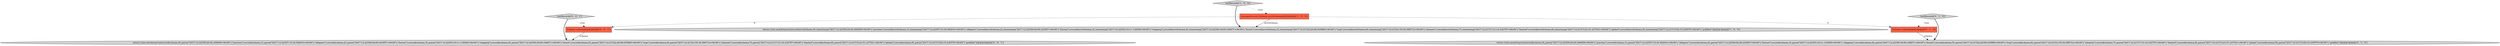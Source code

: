 digraph {
0 [style = filled, label = "testRecords['1', '0', '0']", fillcolor = lightgray, shape = diamond image = "AAA0AAABBB1BBB"];
4 [style = filled, label = "testRecords['0', '1', '0']", fillcolor = lightgray, shape = diamond image = "AAA0AAABBB2BBB"];
1 [style = filled, label = "org.apache.avro.Schema avroSchema@@@2@@@['1', '0', '0']", fillcolor = tomato, shape = box image = "AAA1AAABBB1BBB"];
3 [style = filled, label = "return Lists.newArrayList(record(schema,0L,parse(\"2017-12-22T09:20:44.294658+00:00\"),\"junction\"),record(schema,1L,parse(\"2017-12-22T07:15:34.582910+00:00\"),\"alligator\"),record(schema,2L,parse(\"2017-12-22T06:02:09.243857+00:00\"),\"forrest\"),record(schema,3L,parse(\"2017-12-22T03:10:11.134509+00:00\"),\"clapping\"),record(schema,4L,parse(\"2017-12-22T00:34:00.184671+00:00\"),\"brush\"),record(schema,5L,parse(\"2017-12-21T22:20:08.935889+00:00\"),\"trap\"),record(schema,6L,parse(\"2017-12-21T21:55:30.589712+00:00\"),\"element\"),record(schema,7L,parse(\"2017-12-21T17:31:14.532797+00:00\"),\"limited\"),record(schema,8L,parse(\"2017-12-21T15:21:51.237521+00:00\"),\"global\"),record(schema,9L,parse(\"2017-12-21T15:02:15.230570+00:00\"),\"goldfish\"))@@@3@@@['0', '1', '0']", fillcolor = lightgray, shape = ellipse image = "AAA0AAABBB2BBB"];
6 [style = filled, label = "Schema schema@@@2@@@['0', '0', '1']", fillcolor = tomato, shape = box image = "AAA0AAABBB3BBB"];
2 [style = filled, label = "return Lists.newArrayList(record(avroSchema,0L,timestamp(\"2017-12-22T09:20:44.294658+00:00\"),\"junction\"),record(avroSchema,1L,timestamp(\"2017-12-22T07:15:34.582910+00:00\"),\"alligator\"),record(avroSchema,2L,timestamp(\"2017-12-22T06:02:09.243857+00:00\"),\"forrest\"),record(avroSchema,3L,timestamp(\"2017-12-22T03:10:11.134509+00:00\"),\"clapping\"),record(avroSchema,4L,timestamp(\"2017-12-22T00:34:00.184671+00:00\"),\"brush\"),record(avroSchema,5L,timestamp(\"2017-12-21T22:20:08.935889+00:00\"),\"trap\"),record(avroSchema,6L,timestamp(\"2017-12-21T21:55:30.589712+00:00\"),\"element\"),record(avroSchema,7L,timestamp(\"2017-12-21T17:31:14.532797+00:00\"),\"limited\"),record(avroSchema,8L,timestamp(\"2017-12-21T15:21:51.237521+00:00\"),\"global\"),record(avroSchema,9L,timestamp(\"2017-12-21T15:02:15.230570+00:00\"),\"goldfish\"))@@@3@@@['1', '0', '0']", fillcolor = lightgray, shape = ellipse image = "AAA0AAABBB1BBB"];
5 [style = filled, label = "Schema schema@@@2@@@['0', '1', '0']", fillcolor = tomato, shape = box image = "AAA1AAABBB2BBB"];
8 [style = filled, label = "return Lists.newArrayList(record(schema,0L,parse(\"2017-12-22T09:20:44.294658+00:00\"),\"junction\"),record(schema,1L,parse(\"2017-12-22T07:15:34.582910+00:00\"),\"alligator\"),record(schema,2L,parse(\"2017-12-22T06:02:09.243857+00:00\"),\"forrest\"),record(schema,3L,parse(\"2017-12-22T03:10:11.134509+00:00\"),\"clapping\"),record(schema,4L,parse(\"2017-12-22T00:34:00.184671+00:00\"),\"brush\"),record(schema,5L,parse(\"2017-12-21T22:20:08.935889+00:00\"),\"trap\"),record(schema,6L,parse(\"2017-12-21T21:55:30.589712+00:00\"),\"element\"),record(schema,7L,parse(\"2017-12-21T17:31:14.532797+00:00\"),\"limited\"),record(schema,8L,parse(\"2017-12-21T15:21:51.237521+00:00\"),\"global\"),record(schema,9L,parse(\"2017-12-21T15:02:15.230570+00:00\"),\"goldfish\"))@@@3@@@['0', '0', '1']", fillcolor = lightgray, shape = ellipse image = "AAA0AAABBB3BBB"];
7 [style = filled, label = "testRecords['0', '0', '1']", fillcolor = lightgray, shape = diamond image = "AAA0AAABBB3BBB"];
5->3 [style = solid, label="schema"];
4->5 [style = dotted, label="true"];
4->3 [style = bold, label=""];
7->6 [style = dotted, label="true"];
0->2 [style = bold, label=""];
1->5 [style = dashed, label="0"];
7->8 [style = bold, label=""];
1->6 [style = dashed, label="0"];
6->8 [style = solid, label="schema"];
1->2 [style = solid, label="avroSchema"];
0->1 [style = dotted, label="true"];
}

